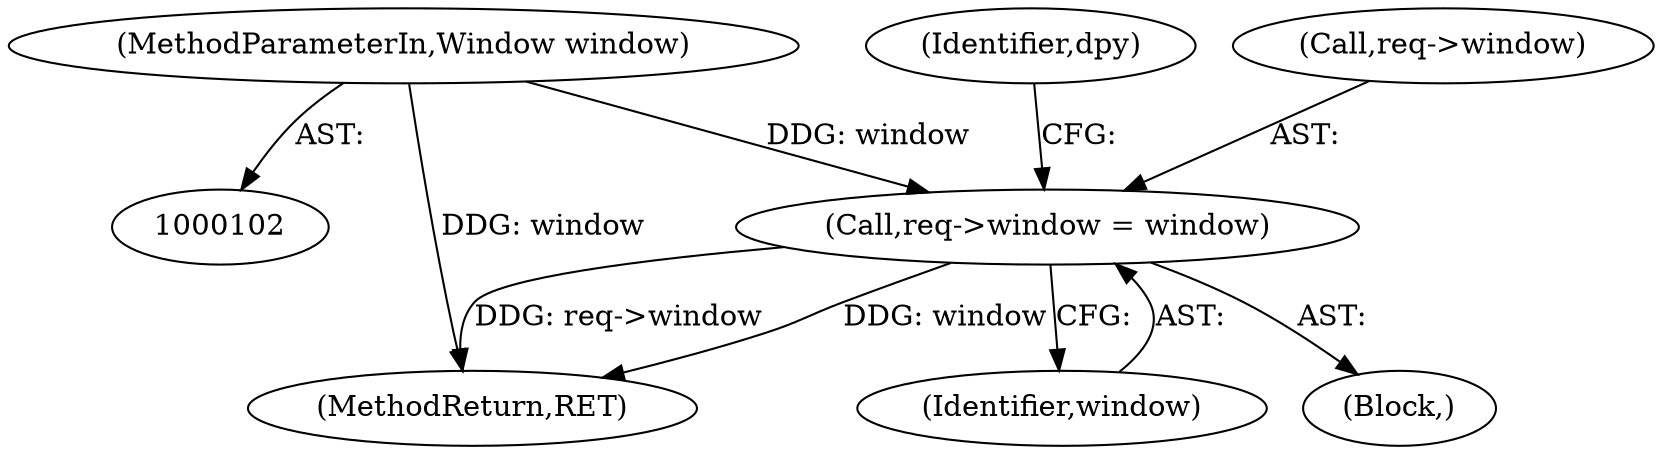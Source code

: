 digraph "0_libXrandr_a0df3e1c7728205e5c7650b2e6dce684139254a6_1@pointer" {
"1000140" [label="(Call,req->window = window)"];
"1000104" [label="(MethodParameterIn,Window window)"];
"1000105" [label="(Block,)"];
"1000104" [label="(MethodParameterIn,Window window)"];
"1000148" [label="(Identifier,dpy)"];
"1000591" [label="(MethodReturn,RET)"];
"1000144" [label="(Identifier,window)"];
"1000140" [label="(Call,req->window = window)"];
"1000141" [label="(Call,req->window)"];
"1000140" -> "1000105"  [label="AST: "];
"1000140" -> "1000144"  [label="CFG: "];
"1000141" -> "1000140"  [label="AST: "];
"1000144" -> "1000140"  [label="AST: "];
"1000148" -> "1000140"  [label="CFG: "];
"1000140" -> "1000591"  [label="DDG: req->window"];
"1000140" -> "1000591"  [label="DDG: window"];
"1000104" -> "1000140"  [label="DDG: window"];
"1000104" -> "1000102"  [label="AST: "];
"1000104" -> "1000591"  [label="DDG: window"];
}
